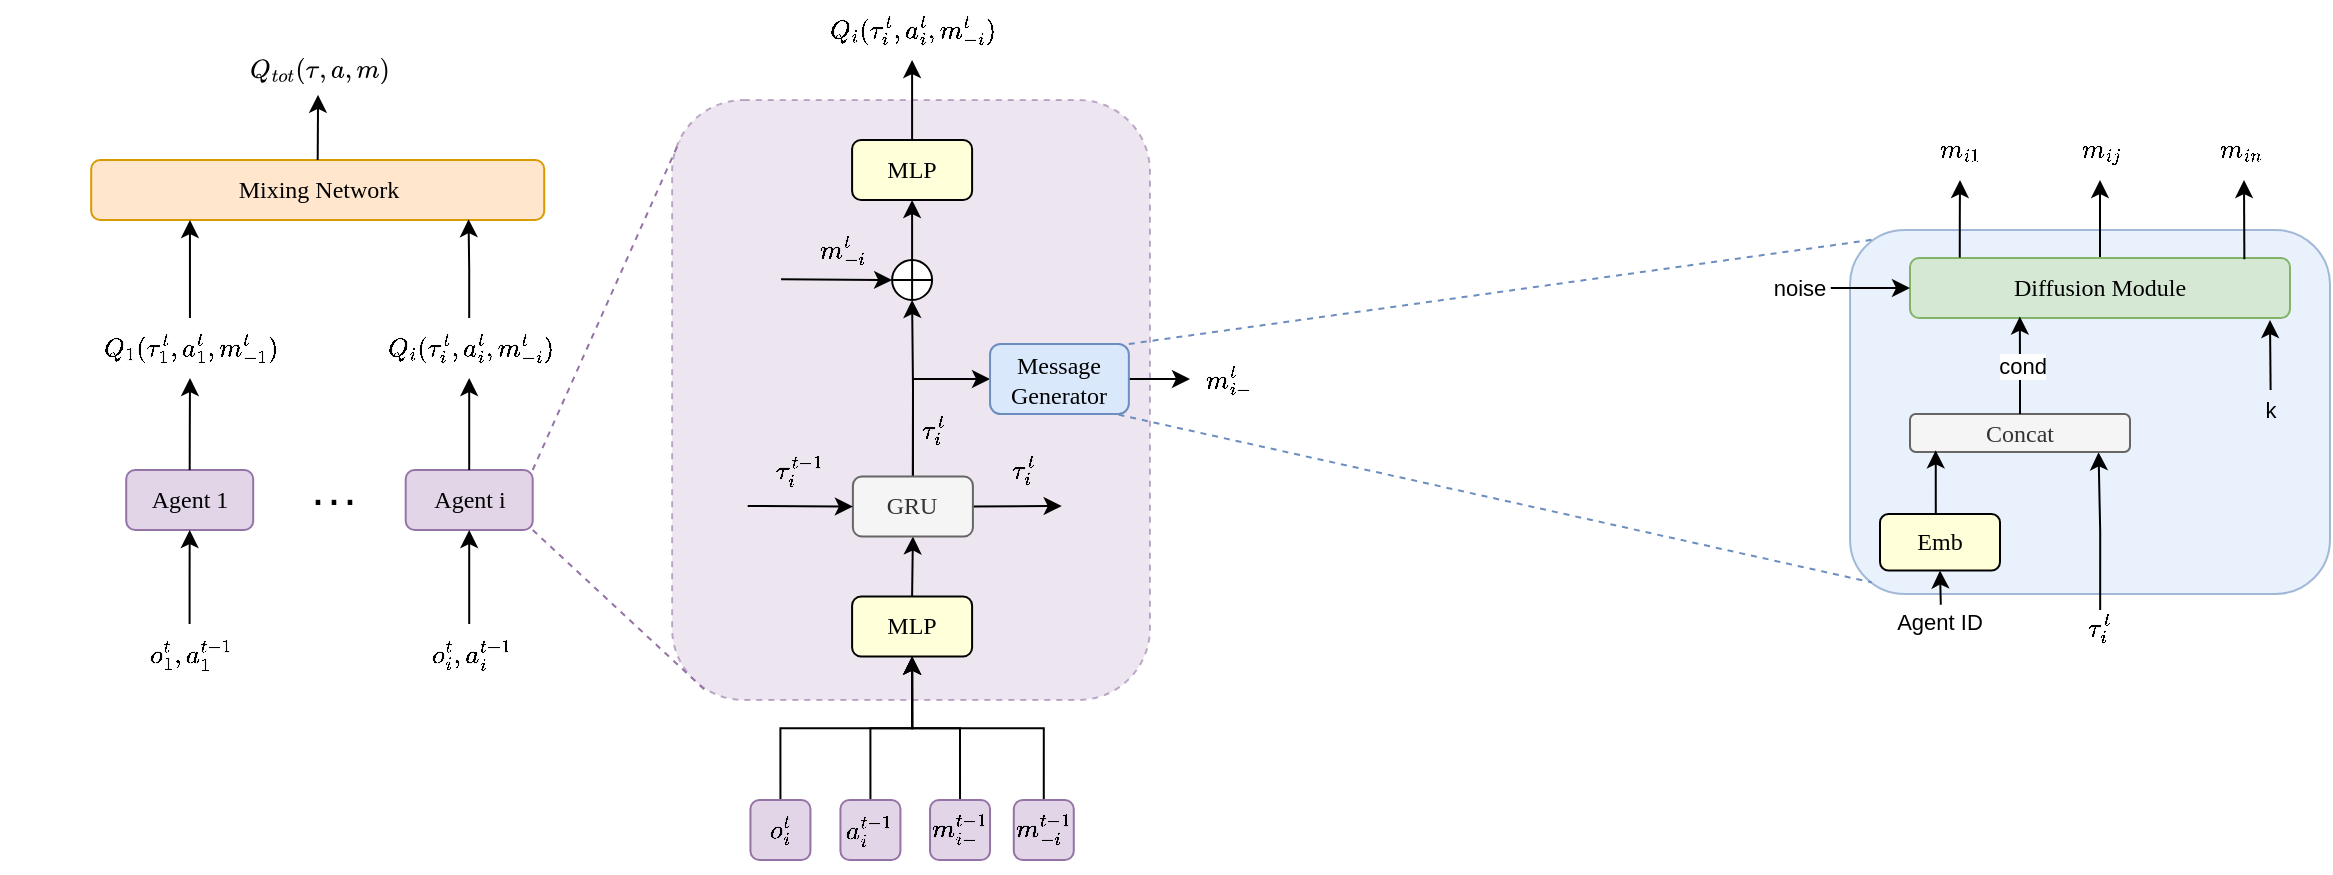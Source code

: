<mxfile version="28.2.3">
  <diagram name="第 1 页" id="j_kEB10xvvqMMHWBlaHw">
    <mxGraphModel dx="978" dy="550" grid="1" gridSize="10" guides="1" tooltips="1" connect="1" arrows="1" fold="1" page="1" pageScale="1" pageWidth="827" pageHeight="1169" math="1" shadow="0">
      <root>
        <mxCell id="0" />
        <mxCell id="1" parent="0" />
        <mxCell id="j8fgbLzyiCRr671T6UBr-1" value="" style="rounded=1;whiteSpace=wrap;html=1;fillColor=#dae8fc;strokeColor=#6c8ebf;fontFamily=Garamond;opacity=60;" vertex="1" parent="1">
          <mxGeometry x="960.0" y="155" width="240" height="182" as="geometry" />
        </mxCell>
        <mxCell id="j8fgbLzyiCRr671T6UBr-2" value="" style="text;html=1;align=center;verticalAlign=middle;whiteSpace=wrap;rounded=1;fillColor=#e1d5e7;strokeColor=#9673a6;fontFamily=Garamond;opacity=60;dashed=1;" vertex="1" parent="1">
          <mxGeometry x="371.05" y="90" width="238.95" height="300" as="geometry" />
        </mxCell>
        <mxCell id="j8fgbLzyiCRr671T6UBr-3" value="Agent 1" style="text;html=1;align=center;verticalAlign=middle;whiteSpace=wrap;rounded=1;fillColor=#e1d5e7;strokeColor=#9673a6;fontFamily=Garamond;" vertex="1" parent="1">
          <mxGeometry x="98.1" y="275" width="63.5" height="30" as="geometry" />
        </mxCell>
        <mxCell id="j8fgbLzyiCRr671T6UBr-4" value="Agent i" style="text;html=1;align=center;verticalAlign=middle;whiteSpace=wrap;rounded=1;fillColor=#e1d5e7;strokeColor=#9673a6;fontFamily=Garamond;" vertex="1" parent="1">
          <mxGeometry x="237.85" y="275" width="63.5" height="30" as="geometry" />
        </mxCell>
        <mxCell id="j8fgbLzyiCRr671T6UBr-5" style="edgeStyle=orthogonalEdgeStyle;rounded=0;orthogonalLoop=1;jettySize=auto;html=1;entryX=0.5;entryY=1;entryDx=0;entryDy=0;" edge="1" parent="1" source="j8fgbLzyiCRr671T6UBr-6" target="j8fgbLzyiCRr671T6UBr-3">
          <mxGeometry relative="1" as="geometry" />
        </mxCell>
        <mxCell id="j8fgbLzyiCRr671T6UBr-6" value="&lt;span style=&quot;text-align: start; white-space: pre-wrap;&quot;&gt;$$o_1^t,a_1^{t-1}$$&lt;/span&gt;" style="text;html=1;align=center;verticalAlign=middle;resizable=0;points=[];autosize=1;strokeColor=none;fillColor=none;fontSize=11;" vertex="1" parent="1">
          <mxGeometry x="69.85" y="352" width="120" height="30" as="geometry" />
        </mxCell>
        <mxCell id="j8fgbLzyiCRr671T6UBr-7" style="edgeStyle=orthogonalEdgeStyle;rounded=0;orthogonalLoop=1;jettySize=auto;html=1;entryX=0.5;entryY=1;entryDx=0;entryDy=0;" edge="1" parent="1" source="j8fgbLzyiCRr671T6UBr-8" target="j8fgbLzyiCRr671T6UBr-4">
          <mxGeometry relative="1" as="geometry" />
        </mxCell>
        <mxCell id="j8fgbLzyiCRr671T6UBr-8" value="&lt;span style=&quot;text-align: start; white-space: pre-wrap;&quot;&gt;$$o_i^t,a_i^{t-1}$$&lt;/span&gt;" style="text;html=1;align=center;verticalAlign=middle;resizable=0;points=[];autosize=1;strokeColor=none;fillColor=none;fontSize=11;" vertex="1" parent="1">
          <mxGeometry x="214.6" y="352" width="110" height="30" as="geometry" />
        </mxCell>
        <mxCell id="j8fgbLzyiCRr671T6UBr-9" value="&lt;font style=&quot;font-size: 24px;&quot;&gt;···&lt;/font&gt;" style="text;html=1;align=center;verticalAlign=middle;whiteSpace=wrap;rounded=0;" vertex="1" parent="1">
          <mxGeometry x="181" y="275" width="42" height="30" as="geometry" />
        </mxCell>
        <mxCell id="j8fgbLzyiCRr671T6UBr-10" value="&lt;span style=&quot;text-align: start; white-space: pre-wrap;&quot;&gt;$$Q_1(\tau_1^t,a_1^t,m_{-1}^t)$$&lt;/span&gt;" style="text;html=1;align=center;verticalAlign=middle;resizable=0;points=[];autosize=1;strokeColor=none;fillColor=none;fontSize=11;" vertex="1" parent="1">
          <mxGeometry x="35" y="199" width="190" height="30" as="geometry" />
        </mxCell>
        <mxCell id="j8fgbLzyiCRr671T6UBr-11" value="&lt;span style=&quot;text-align: start; white-space: pre-wrap;&quot;&gt;$$Q_i(\tau_i^t,a_i^t,m_{-i}^t)$$&lt;/span&gt;" style="text;html=1;align=center;verticalAlign=middle;resizable=0;points=[];autosize=1;strokeColor=none;fillColor=none;fontSize=11;" vertex="1" parent="1">
          <mxGeometry x="184.6" y="199" width="170" height="30" as="geometry" />
        </mxCell>
        <mxCell id="j8fgbLzyiCRr671T6UBr-12" style="edgeStyle=orthogonalEdgeStyle;rounded=0;orthogonalLoop=1;jettySize=auto;html=1;exitX=0.5;exitY=0;exitDx=0;exitDy=0;" edge="1" parent="1" source="j8fgbLzyiCRr671T6UBr-3" target="j8fgbLzyiCRr671T6UBr-10">
          <mxGeometry relative="1" as="geometry" />
        </mxCell>
        <mxCell id="j8fgbLzyiCRr671T6UBr-13" style="edgeStyle=orthogonalEdgeStyle;rounded=0;orthogonalLoop=1;jettySize=auto;html=1;exitX=0.5;exitY=0;exitDx=0;exitDy=0;" edge="1" parent="1" source="j8fgbLzyiCRr671T6UBr-4" target="j8fgbLzyiCRr671T6UBr-11">
          <mxGeometry relative="1" as="geometry" />
        </mxCell>
        <mxCell id="j8fgbLzyiCRr671T6UBr-14" value="Mixing Network" style="text;html=1;align=center;verticalAlign=middle;whiteSpace=wrap;rounded=1;fillColor=#ffe6cc;strokeColor=#d79b00;fontFamily=Garamond;" vertex="1" parent="1">
          <mxGeometry x="80.6" y="120" width="226.5" height="30" as="geometry" />
        </mxCell>
        <mxCell id="j8fgbLzyiCRr671T6UBr-15" style="edgeStyle=orthogonalEdgeStyle;rounded=0;orthogonalLoop=1;jettySize=auto;html=1;entryX=0.218;entryY=1;entryDx=0;entryDy=0;entryPerimeter=0;" edge="1" parent="1" source="j8fgbLzyiCRr671T6UBr-10" target="j8fgbLzyiCRr671T6UBr-14">
          <mxGeometry relative="1" as="geometry" />
        </mxCell>
        <mxCell id="j8fgbLzyiCRr671T6UBr-16" style="edgeStyle=orthogonalEdgeStyle;rounded=0;orthogonalLoop=1;jettySize=auto;html=1;entryX=0.833;entryY=0.986;entryDx=0;entryDy=0;entryPerimeter=0;" edge="1" parent="1" source="j8fgbLzyiCRr671T6UBr-11" target="j8fgbLzyiCRr671T6UBr-14">
          <mxGeometry relative="1" as="geometry" />
        </mxCell>
        <mxCell id="j8fgbLzyiCRr671T6UBr-17" value="&lt;span style=&quot;text-align: start; white-space: pre-wrap;&quot;&gt;&lt;svg style=&quot;vertical-align: -0.566ex;&quot; xmlns:xlink=&quot;http://www.w3.org/1999/xlink&quot; viewBox=&quot;0 -750 5318.8 1000&quot; role=&quot;img&quot; height=&quot;2.262ex&quot; width=&quot;12.034ex&quot; xmlns=&quot;http://www.w3.org/2000/svg&quot;&gt;&lt;defs&gt;&lt;path d=&quot;M399 -80Q399 -47 400 -30T402 -11V-7L387 -11Q341 -22 303 -22Q208 -22 138 35T51 201Q50 209 50 244Q50 346 98 438T227 601Q351 704 476 704Q514 704 524 703Q621 689 680 617T740 435Q740 255 592 107Q529 47 461 16L444 8V3Q444 2 449 -24T470 -66T516 -82Q551 -82 583 -60T625 -3Q631 11 638 11Q647 11 649 2Q649 -6 639 -34T611 -100T557 -165T481 -194Q399 -194 399 -87V-80ZM636 468Q636 523 621 564T580 625T530 655T477 665Q429 665 379 640Q277 591 215 464T153 216Q153 110 207 59Q231 38 236 38V46Q236 86 269 120T347 155Q372 155 390 144T417 114T429 82T435 55L448 64Q512 108 557 185T619 334T636 468ZM314 18Q362 18 404 39L403 49Q399 104 366 115Q354 117 347 117Q344 117 341 117T337 118Q317 118 296 98T274 52Q274 18 314 18Z&quot; id=&quot;MJX-17-TEX-I-1D444&quot;&gt;&lt;/path&gt;&lt;path d=&quot;M26 385Q19 392 19 395Q19 399 22 411T27 425Q29 430 36 430T87 431H140L159 511Q162 522 166 540T173 566T179 586T187 603T197 615T211 624T229 626Q247 625 254 615T261 596Q261 589 252 549T232 470L222 433Q222 431 272 431H323Q330 424 330 420Q330 398 317 385H210L174 240Q135 80 135 68Q135 26 162 26Q197 26 230 60T283 144Q285 150 288 151T303 153H307Q322 153 322 145Q322 142 319 133Q314 117 301 95T267 48T216 6T155 -11Q125 -11 98 4T59 56Q57 64 57 83V101L92 241Q127 382 128 383Q128 385 77 385H26Z&quot; id=&quot;MJX-17-TEX-I-1D461&quot;&gt;&lt;/path&gt;&lt;path d=&quot;M201 -11Q126 -11 80 38T34 156Q34 221 64 279T146 380Q222 441 301 441Q333 441 341 440Q354 437 367 433T402 417T438 387T464 338T476 268Q476 161 390 75T201 -11ZM121 120Q121 70 147 48T206 26Q250 26 289 58T351 142Q360 163 374 216T388 308Q388 352 370 375Q346 405 306 405Q243 405 195 347Q158 303 140 230T121 120Z&quot; id=&quot;MJX-17-TEX-I-1D45C&quot;&gt;&lt;/path&gt;&lt;path d=&quot;M94 250Q94 319 104 381T127 488T164 576T202 643T244 695T277 729T302 750H315H319Q333 750 333 741Q333 738 316 720T275 667T226 581T184 443T167 250T184 58T225 -81T274 -167T316 -220T333 -241Q333 -250 318 -250H315H302L274 -226Q180 -141 137 -14T94 250Z&quot; id=&quot;MJX-17-TEX-N-28&quot;&gt;&lt;/path&gt;&lt;path d=&quot;M39 284Q18 284 18 294Q18 301 45 338T99 398Q134 425 164 429Q170 431 332 431Q492 431 497 429Q517 424 517 402Q517 388 508 376T485 360Q479 358 389 358T299 356Q298 355 283 274T251 109T233 20Q228 5 215 -4T186 -13Q153 -13 153 20V30L203 192Q214 228 227 272T248 336L254 357Q254 358 208 358Q206 358 197 358T183 359Q105 359 61 295Q56 287 53 286T39 284Z&quot; id=&quot;MJX-17-TEX-I-1D70F&quot;&gt;&lt;/path&gt;&lt;path d=&quot;M78 35T78 60T94 103T137 121Q165 121 187 96T210 8Q210 -27 201 -60T180 -117T154 -158T130 -185T117 -194Q113 -194 104 -185T95 -172Q95 -168 106 -156T131 -126T157 -76T173 -3V9L172 8Q170 7 167 6T161 3T152 1T140 0Q113 0 96 17Z&quot; id=&quot;MJX-17-TEX-N-2C&quot;&gt;&lt;/path&gt;&lt;path d=&quot;M33 157Q33 258 109 349T280 441Q331 441 370 392Q386 422 416 422Q429 422 439 414T449 394Q449 381 412 234T374 68Q374 43 381 35T402 26Q411 27 422 35Q443 55 463 131Q469 151 473 152Q475 153 483 153H487Q506 153 506 144Q506 138 501 117T481 63T449 13Q436 0 417 -8Q409 -10 393 -10Q359 -10 336 5T306 36L300 51Q299 52 296 50Q294 48 292 46Q233 -10 172 -10Q117 -10 75 30T33 157ZM351 328Q351 334 346 350T323 385T277 405Q242 405 210 374T160 293Q131 214 119 129Q119 126 119 118T118 106Q118 61 136 44T179 26Q217 26 254 59T298 110Q300 114 325 217T351 328Z&quot; id=&quot;MJX-17-TEX-I-1D44E&quot;&gt;&lt;/path&gt;&lt;path d=&quot;M21 287Q22 293 24 303T36 341T56 388T88 425T132 442T175 435T205 417T221 395T229 376L231 369Q231 367 232 367L243 378Q303 442 384 442Q401 442 415 440T441 433T460 423T475 411T485 398T493 385T497 373T500 364T502 357L510 367Q573 442 659 442Q713 442 746 415T780 336Q780 285 742 178T704 50Q705 36 709 31T724 26Q752 26 776 56T815 138Q818 149 821 151T837 153Q857 153 857 145Q857 144 853 130Q845 101 831 73T785 17T716 -10Q669 -10 648 17T627 73Q627 92 663 193T700 345Q700 404 656 404H651Q565 404 506 303L499 291L466 157Q433 26 428 16Q415 -11 385 -11Q372 -11 364 -4T353 8T350 18Q350 29 384 161L420 307Q423 322 423 345Q423 404 379 404H374Q288 404 229 303L222 291L189 157Q156 26 151 16Q138 -11 108 -11Q95 -11 87 -5T76 7T74 17Q74 30 112 181Q151 335 151 342Q154 357 154 369Q154 405 129 405Q107 405 92 377T69 316T57 280Q55 278 41 278H27Q21 284 21 287Z&quot; id=&quot;MJX-17-TEX-I-1D45A&quot;&gt;&lt;/path&gt;&lt;path d=&quot;M60 749L64 750Q69 750 74 750H86L114 726Q208 641 251 514T294 250Q294 182 284 119T261 12T224 -76T186 -143T145 -194T113 -227T90 -246Q87 -249 86 -250H74Q66 -250 63 -250T58 -247T55 -238Q56 -237 66 -225Q221 -64 221 250T66 725Q56 737 55 738Q55 746 60 749Z&quot; id=&quot;MJX-17-TEX-N-29&quot;&gt;&lt;/path&gt;&lt;/defs&gt;&lt;g transform=&quot;scale(1,-1)&quot; stroke-width=&quot;0&quot; fill=&quot;currentColor&quot; stroke=&quot;currentColor&quot;&gt;&lt;g data-mml-node=&quot;math&quot;&gt;&lt;g data-mml-node=&quot;msub&quot;&gt;&lt;g data-mml-node=&quot;mi&quot;&gt;&lt;use xlink:href=&quot;#MJX-17-TEX-I-1D444&quot; data-c=&quot;1D444&quot;&gt;&lt;/use&gt;&lt;/g&gt;&lt;g data-mjx-texclass=&quot;ORD&quot; transform=&quot;translate(824,-150) scale(0.707)&quot; data-mml-node=&quot;TeXAtom&quot;&gt;&lt;g data-mml-node=&quot;mi&quot;&gt;&lt;use xlink:href=&quot;#MJX-17-TEX-I-1D461&quot; data-c=&quot;1D461&quot;&gt;&lt;/use&gt;&lt;/g&gt;&lt;g transform=&quot;translate(361,0)&quot; data-mml-node=&quot;mi&quot;&gt;&lt;use xlink:href=&quot;#MJX-17-TEX-I-1D45C&quot; data-c=&quot;1D45C&quot;&gt;&lt;/use&gt;&lt;/g&gt;&lt;g transform=&quot;translate(846,0)&quot; data-mml-node=&quot;mi&quot;&gt;&lt;use xlink:href=&quot;#MJX-17-TEX-I-1D461&quot; data-c=&quot;1D461&quot;&gt;&lt;/use&gt;&lt;/g&gt;&lt;/g&gt;&lt;/g&gt;&lt;g transform=&quot;translate(1727.5,0)&quot; data-mml-node=&quot;mo&quot;&gt;&lt;use xlink:href=&quot;#MJX-17-TEX-N-28&quot; data-c=&quot;28&quot;&gt;&lt;/use&gt;&lt;/g&gt;&lt;g transform=&quot;translate(2116.5,0)&quot; data-mml-node=&quot;mi&quot;&gt;&lt;use xlink:href=&quot;#MJX-17-TEX-I-1D70F&quot; data-c=&quot;1D70F&quot;&gt;&lt;/use&gt;&lt;/g&gt;&lt;g transform=&quot;translate(2633.5,0)&quot; data-mml-node=&quot;mo&quot;&gt;&lt;use xlink:href=&quot;#MJX-17-TEX-N-2C&quot; data-c=&quot;2C&quot;&gt;&lt;/use&gt;&lt;/g&gt;&lt;g transform=&quot;translate(3078.1,0)&quot; data-mml-node=&quot;mi&quot;&gt;&lt;use xlink:href=&quot;#MJX-17-TEX-I-1D44E&quot; data-c=&quot;1D44E&quot;&gt;&lt;/use&gt;&lt;/g&gt;&lt;g transform=&quot;translate(3607.1,0)&quot; data-mml-node=&quot;mo&quot;&gt;&lt;use xlink:href=&quot;#MJX-17-TEX-N-2C&quot; data-c=&quot;2C&quot;&gt;&lt;/use&gt;&lt;/g&gt;&lt;g transform=&quot;translate(4051.8,0)&quot; data-mml-node=&quot;mi&quot;&gt;&lt;use xlink:href=&quot;#MJX-17-TEX-I-1D45A&quot; data-c=&quot;1D45A&quot;&gt;&lt;/use&gt;&lt;/g&gt;&lt;g transform=&quot;translate(4929.8,0)&quot; data-mml-node=&quot;mo&quot;&gt;&lt;use xlink:href=&quot;#MJX-17-TEX-N-29&quot; data-c=&quot;29&quot;&gt;&lt;/use&gt;&lt;/g&gt;&lt;/g&gt;&lt;/g&gt;&lt;/svg&gt;&lt;/span&gt;" style="text;html=1;align=center;verticalAlign=middle;resizable=0;points=[];autosize=1;strokeColor=none;fillColor=none;fontSize=11;" vertex="1" parent="1">
          <mxGeometry x="148.85" y="60" width="90" height="30" as="geometry" />
        </mxCell>
        <mxCell id="j8fgbLzyiCRr671T6UBr-18" style="edgeStyle=orthogonalEdgeStyle;rounded=0;orthogonalLoop=1;jettySize=auto;html=1;exitX=0.5;exitY=0;exitDx=0;exitDy=0;entryX=0.502;entryY=0.914;entryDx=0;entryDy=0;entryPerimeter=0;" edge="1" parent="1" source="j8fgbLzyiCRr671T6UBr-14" target="j8fgbLzyiCRr671T6UBr-17">
          <mxGeometry relative="1" as="geometry" />
        </mxCell>
        <mxCell id="j8fgbLzyiCRr671T6UBr-19" style="edgeStyle=orthogonalEdgeStyle;rounded=0;orthogonalLoop=1;jettySize=auto;html=1;entryX=0.5;entryY=1;entryDx=0;entryDy=0;exitX=0.5;exitY=0;exitDx=0;exitDy=0;" edge="1" parent="1" source="j8fgbLzyiCRr671T6UBr-67" target="j8fgbLzyiCRr671T6UBr-22">
          <mxGeometry relative="1" as="geometry">
            <mxPoint x="491.517" y="402.0" as="sourcePoint" />
          </mxGeometry>
        </mxCell>
        <mxCell id="j8fgbLzyiCRr671T6UBr-21" style="edgeStyle=orthogonalEdgeStyle;rounded=0;orthogonalLoop=1;jettySize=auto;html=1;exitX=0.5;exitY=0;exitDx=0;exitDy=0;entryX=0.5;entryY=1;entryDx=0;entryDy=0;" edge="1" parent="1" source="j8fgbLzyiCRr671T6UBr-22" target="j8fgbLzyiCRr671T6UBr-26">
          <mxGeometry relative="1" as="geometry" />
        </mxCell>
        <mxCell id="j8fgbLzyiCRr671T6UBr-22" value="MLP" style="rounded=1;whiteSpace=wrap;html=1;fillColor=#ffffd9;fontFamily=Garamond;" vertex="1" parent="1">
          <mxGeometry x="461.05" y="338.25" width="60" height="30" as="geometry" />
        </mxCell>
        <mxCell id="j8fgbLzyiCRr671T6UBr-23" style="rounded=0;orthogonalLoop=1;jettySize=auto;html=1;exitX=1;exitY=0.5;exitDx=0;exitDy=0;" edge="1" parent="1" source="j8fgbLzyiCRr671T6UBr-26">
          <mxGeometry relative="1" as="geometry">
            <mxPoint x="565.85" y="293" as="targetPoint" />
          </mxGeometry>
        </mxCell>
        <mxCell id="j8fgbLzyiCRr671T6UBr-24" style="edgeStyle=orthogonalEdgeStyle;rounded=0;orthogonalLoop=1;jettySize=auto;html=1;exitX=0.5;exitY=0;exitDx=0;exitDy=0;entryX=0.5;entryY=1;entryDx=0;entryDy=0;" edge="1" parent="1" source="j8fgbLzyiCRr671T6UBr-26" target="j8fgbLzyiCRr671T6UBr-31">
          <mxGeometry relative="1" as="geometry" />
        </mxCell>
        <mxCell id="j8fgbLzyiCRr671T6UBr-25" style="edgeStyle=orthogonalEdgeStyle;rounded=0;orthogonalLoop=1;jettySize=auto;html=1;exitX=0.5;exitY=0;exitDx=0;exitDy=0;entryX=0;entryY=0.5;entryDx=0;entryDy=0;" edge="1" parent="1" source="j8fgbLzyiCRr671T6UBr-26" target="j8fgbLzyiCRr671T6UBr-33">
          <mxGeometry relative="1" as="geometry" />
        </mxCell>
        <mxCell id="j8fgbLzyiCRr671T6UBr-26" value="GRU" style="rounded=1;whiteSpace=wrap;html=1;fillColor=#f5f5f5;strokeColor=#666666;fontFamily=Garamond;fontColor=#333333;" vertex="1" parent="1">
          <mxGeometry x="461.45" y="278.25" width="60" height="30" as="geometry" />
        </mxCell>
        <mxCell id="j8fgbLzyiCRr671T6UBr-27" value="&lt;span style=&quot;text-align: start; white-space: pre-wrap;&quot;&gt;$$\tau_i^t$$&lt;/span&gt;" style="text;html=1;align=center;verticalAlign=middle;resizable=0;points=[];autosize=1;strokeColor=none;fillColor=none;fontSize=11;" vertex="1" parent="1">
          <mxGeometry x="505.85" y="260" width="80" height="30" as="geometry" />
        </mxCell>
        <mxCell id="j8fgbLzyiCRr671T6UBr-28" style="rounded=0;orthogonalLoop=1;jettySize=auto;html=1;entryX=0;entryY=0.5;entryDx=0;entryDy=0;" edge="1" parent="1" target="j8fgbLzyiCRr671T6UBr-26">
          <mxGeometry relative="1" as="geometry">
            <mxPoint x="599.85" y="290.143" as="targetPoint" />
            <mxPoint x="408.85" y="293" as="sourcePoint" />
          </mxGeometry>
        </mxCell>
        <mxCell id="j8fgbLzyiCRr671T6UBr-29" value="&lt;span style=&quot;text-align: start; white-space: pre-wrap;&quot;&gt;$$\tau_i^{t-1}$$&lt;/span&gt;" style="text;html=1;align=center;verticalAlign=middle;resizable=0;points=[];autosize=1;strokeColor=none;fillColor=none;fontSize=11;" vertex="1" parent="1">
          <mxGeometry x="383.6" y="260" width="100" height="30" as="geometry" />
        </mxCell>
        <mxCell id="j8fgbLzyiCRr671T6UBr-30" style="edgeStyle=orthogonalEdgeStyle;rounded=0;orthogonalLoop=1;jettySize=auto;html=1;exitX=0.5;exitY=0;exitDx=0;exitDy=0;entryX=0.5;entryY=1;entryDx=0;entryDy=0;" edge="1" parent="1" source="j8fgbLzyiCRr671T6UBr-31" target="j8fgbLzyiCRr671T6UBr-39">
          <mxGeometry relative="1" as="geometry" />
        </mxCell>
        <mxCell id="j8fgbLzyiCRr671T6UBr-31" value="" style="shape=orEllipse;perimeter=ellipsePerimeter;whiteSpace=wrap;html=1;backgroundOutline=1;fontStyle=1;" vertex="1" parent="1">
          <mxGeometry x="481.05" y="170" width="20" height="20" as="geometry" />
        </mxCell>
        <mxCell id="j8fgbLzyiCRr671T6UBr-32" style="edgeStyle=orthogonalEdgeStyle;rounded=0;orthogonalLoop=1;jettySize=auto;html=1;exitX=1;exitY=0.5;exitDx=0;exitDy=0;" edge="1" parent="1" source="j8fgbLzyiCRr671T6UBr-33" target="j8fgbLzyiCRr671T6UBr-78">
          <mxGeometry relative="1" as="geometry">
            <mxPoint x="670" y="229.5" as="targetPoint" />
          </mxGeometry>
        </mxCell>
        <mxCell id="j8fgbLzyiCRr671T6UBr-33" value="&lt;font&gt;Message&lt;br&gt;Generator&lt;/font&gt;" style="rounded=1;whiteSpace=wrap;html=1;fillColor=#dae8fc;strokeColor=#6c8ebf;fontFamily=Garamond;" vertex="1" parent="1">
          <mxGeometry x="530.02" y="212" width="69.4" height="35" as="geometry" />
        </mxCell>
        <mxCell id="j8fgbLzyiCRr671T6UBr-35" value="&lt;span style=&quot;text-align: start; white-space: pre-wrap;&quot;&gt;$$m_{-i}^t$$&lt;/span&gt;" style="text;html=1;align=center;verticalAlign=middle;resizable=0;points=[];autosize=1;strokeColor=none;fillColor=none;fontSize=11;" vertex="1" parent="1">
          <mxGeometry x="415.85" y="150" width="80" height="30" as="geometry" />
        </mxCell>
        <mxCell id="j8fgbLzyiCRr671T6UBr-36" style="rounded=0;orthogonalLoop=1;jettySize=auto;html=1;entryX=0;entryY=0.5;entryDx=0;entryDy=0;exitX=0.121;exitY=0.986;exitDx=0;exitDy=0;exitPerimeter=0;" edge="1" parent="1" source="j8fgbLzyiCRr671T6UBr-35" target="j8fgbLzyiCRr671T6UBr-31">
          <mxGeometry relative="1" as="geometry">
            <mxPoint x="468.85" y="290" as="targetPoint" />
            <mxPoint x="415.85" y="290" as="sourcePoint" />
          </mxGeometry>
        </mxCell>
        <mxCell id="j8fgbLzyiCRr671T6UBr-37" value="&lt;span style=&quot;text-align: start; white-space: pre-wrap;&quot;&gt;$$\tau_i^t$$&lt;/span&gt;" style="text;html=1;align=center;verticalAlign=middle;resizable=0;points=[];autosize=1;strokeColor=none;fillColor=none;fontSize=11;" vertex="1" parent="1">
          <mxGeometry x="461.05" y="240" width="80" height="30" as="geometry" />
        </mxCell>
        <mxCell id="j8fgbLzyiCRr671T6UBr-38" style="edgeStyle=orthogonalEdgeStyle;rounded=0;orthogonalLoop=1;jettySize=auto;html=1;exitX=0.5;exitY=0;exitDx=0;exitDy=0;" edge="1" parent="1" source="j8fgbLzyiCRr671T6UBr-39" target="j8fgbLzyiCRr671T6UBr-40">
          <mxGeometry relative="1" as="geometry" />
        </mxCell>
        <mxCell id="j8fgbLzyiCRr671T6UBr-39" value="MLP" style="rounded=1;whiteSpace=wrap;html=1;fillColor=#ffffd9;fontFamily=Garamond;" vertex="1" parent="1">
          <mxGeometry x="461.05" y="110" width="60" height="30" as="geometry" />
        </mxCell>
        <mxCell id="j8fgbLzyiCRr671T6UBr-40" value="&lt;span style=&quot;text-align: start; white-space: pre-wrap;&quot;&gt;$$Q_i(\tau_i^t,a_i^t,m_{-i}^t)$$&lt;/span&gt;" style="text;html=1;align=center;verticalAlign=middle;resizable=0;points=[];autosize=1;strokeColor=none;fillColor=none;fontSize=11;" vertex="1" parent="1">
          <mxGeometry x="406.05" y="40" width="170" height="30" as="geometry" />
        </mxCell>
        <mxCell id="j8fgbLzyiCRr671T6UBr-41" style="rounded=0;orthogonalLoop=1;jettySize=auto;html=1;entryX=0.016;entryY=0.068;entryDx=0;entryDy=0;entryPerimeter=0;endArrow=none;endFill=0;exitX=1;exitY=0;exitDx=0;exitDy=0;dashed=1;fillColor=#e1d5e7;strokeColor=#9673a6;" edge="1" parent="1" source="j8fgbLzyiCRr671T6UBr-4" target="j8fgbLzyiCRr671T6UBr-2">
          <mxGeometry relative="1" as="geometry">
            <mxPoint x="303.6" y="276" as="sourcePoint" />
          </mxGeometry>
        </mxCell>
        <mxCell id="j8fgbLzyiCRr671T6UBr-42" style="rounded=0;orthogonalLoop=1;jettySize=auto;html=1;entryX=0.067;entryY=0.982;entryDx=0;entryDy=0;entryPerimeter=0;endArrow=none;endFill=0;exitX=1;exitY=1;exitDx=0;exitDy=0;dashed=1;fillColor=#e1d5e7;strokeColor=#9673a6;" edge="1" parent="1" source="j8fgbLzyiCRr671T6UBr-4" target="j8fgbLzyiCRr671T6UBr-2">
          <mxGeometry relative="1" as="geometry">
            <mxPoint x="323.6" y="365" as="sourcePoint" />
            <mxPoint x="396.6" y="200" as="targetPoint" />
          </mxGeometry>
        </mxCell>
        <mxCell id="j8fgbLzyiCRr671T6UBr-43" style="edgeStyle=orthogonalEdgeStyle;rounded=0;orthogonalLoop=1;jettySize=auto;html=1;" edge="1" parent="1" source="j8fgbLzyiCRr671T6UBr-44" target="j8fgbLzyiCRr671T6UBr-55">
          <mxGeometry relative="1" as="geometry" />
        </mxCell>
        <mxCell id="j8fgbLzyiCRr671T6UBr-44" value="Diffusion Module" style="rounded=1;whiteSpace=wrap;html=1;fillColor=#d5e8d4;fontFamily=Garamond;strokeColor=#82b366;" vertex="1" parent="1">
          <mxGeometry x="990.0" y="169" width="190" height="30" as="geometry" />
        </mxCell>
        <mxCell id="j8fgbLzyiCRr671T6UBr-45" style="edgeStyle=orthogonalEdgeStyle;rounded=0;orthogonalLoop=1;jettySize=auto;html=1;exitX=0.5;exitY=0;exitDx=0;exitDy=0;entryX=0.857;entryY=1.008;entryDx=0;entryDy=0;entryPerimeter=0;" edge="1" parent="1" source="j8fgbLzyiCRr671T6UBr-46" target="j8fgbLzyiCRr671T6UBr-61">
          <mxGeometry relative="1" as="geometry">
            <mxPoint x="1084.971" y="325" as="targetPoint" />
          </mxGeometry>
        </mxCell>
        <mxCell id="j8fgbLzyiCRr671T6UBr-46" value="&lt;span style=&quot;font-size: 11px; text-align: start; white-space-collapse: preserve;&quot;&gt;$$\tau_i^t$$&lt;/span&gt;" style="text;html=1;align=center;verticalAlign=middle;whiteSpace=wrap;rounded=0;" vertex="1" parent="1">
          <mxGeometry x="1077.4" y="345" width="15.38" height="18" as="geometry" />
        </mxCell>
        <mxCell id="j8fgbLzyiCRr671T6UBr-47" style="edgeStyle=orthogonalEdgeStyle;rounded=0;orthogonalLoop=1;jettySize=auto;html=1;entryX=0;entryY=0.5;entryDx=0;entryDy=0;exitX=1;exitY=0.5;exitDx=0;exitDy=0;" edge="1" parent="1" source="j8fgbLzyiCRr671T6UBr-48" target="j8fgbLzyiCRr671T6UBr-44">
          <mxGeometry relative="1" as="geometry">
            <mxPoint x="1023.0" y="230" as="sourcePoint" />
            <mxPoint x="1080" y="210" as="targetPoint" />
          </mxGeometry>
        </mxCell>
        <mxCell id="j8fgbLzyiCRr671T6UBr-48" value="&lt;span style=&quot;font-size: 11px; text-align: start; white-space-collapse: preserve;&quot;&gt;noise&lt;/span&gt;" style="text;html=1;align=center;verticalAlign=middle;whiteSpace=wrap;rounded=0;" vertex="1" parent="1">
          <mxGeometry x="920.0" y="174.87" width="30.38" height="18.25" as="geometry" />
        </mxCell>
        <mxCell id="j8fgbLzyiCRr671T6UBr-49" style="edgeStyle=orthogonalEdgeStyle;rounded=0;orthogonalLoop=1;jettySize=auto;html=1;exitX=0.5;exitY=0;exitDx=0;exitDy=0;entryX=0.5;entryY=1;entryDx=0;entryDy=0;" edge="1" parent="1" source="j8fgbLzyiCRr671T6UBr-50" target="j8fgbLzyiCRr671T6UBr-51">
          <mxGeometry relative="1" as="geometry" />
        </mxCell>
        <mxCell id="j8fgbLzyiCRr671T6UBr-50" value="&lt;div style=&quot;text-align: start;&quot;&gt;&lt;span style=&quot;background-color: transparent; color: light-dark(rgb(0, 0, 0), rgb(255, 255, 255)); font-size: 11px; white-space-collapse: preserve;&quot;&gt;Agent ID&lt;/span&gt;&lt;/div&gt;" style="text;html=1;align=center;verticalAlign=middle;whiteSpace=wrap;rounded=0;" vertex="1" parent="1">
          <mxGeometry x="980.4" y="342.37" width="50" height="18.25" as="geometry" />
        </mxCell>
        <mxCell id="j8fgbLzyiCRr671T6UBr-51" value="Emb" style="rounded=1;whiteSpace=wrap;html=1;fillColor=#ffffd9;fontFamily=Garamond;" vertex="1" parent="1">
          <mxGeometry x="975.0" y="297" width="60" height="28.25" as="geometry" />
        </mxCell>
        <mxCell id="j8fgbLzyiCRr671T6UBr-52" style="edgeStyle=orthogonalEdgeStyle;rounded=0;orthogonalLoop=1;jettySize=auto;html=1;exitX=0.5;exitY=0;exitDx=0;exitDy=0;" edge="1" parent="1" source="j8fgbLzyiCRr671T6UBr-53">
          <mxGeometry relative="1" as="geometry">
            <mxPoint x="1170" y="230" as="sourcePoint" />
            <mxPoint x="1170" y="200" as="targetPoint" />
          </mxGeometry>
        </mxCell>
        <mxCell id="j8fgbLzyiCRr671T6UBr-53" value="&lt;span style=&quot;font-size: 11px; text-align: start; white-space-collapse: preserve;&quot;&gt;k&lt;/span&gt;" style="text;html=1;align=center;verticalAlign=middle;whiteSpace=wrap;rounded=0;" vertex="1" parent="1">
          <mxGeometry x="1162.62" y="235" width="15.38" height="20" as="geometry" />
        </mxCell>
        <mxCell id="j8fgbLzyiCRr671T6UBr-54" value="&lt;span style=&quot;text-align: start; white-space: pre-wrap;&quot;&gt;$$m_{i1}$$&lt;/span&gt;" style="text;html=1;align=center;verticalAlign=middle;resizable=0;points=[];autosize=1;strokeColor=none;fillColor=none;fontSize=11;" vertex="1" parent="1">
          <mxGeometry x="975.0" y="100" width="80" height="30" as="geometry" />
        </mxCell>
        <mxCell id="j8fgbLzyiCRr671T6UBr-55" value="&lt;span style=&quot;text-align: start; white-space: pre-wrap;&quot;&gt;$$m_{ij}$$&lt;/span&gt;" style="text;html=1;align=center;verticalAlign=middle;resizable=0;points=[];autosize=1;strokeColor=none;fillColor=none;fontSize=11;" vertex="1" parent="1">
          <mxGeometry x="1045" y="100" width="80" height="30" as="geometry" />
        </mxCell>
        <mxCell id="j8fgbLzyiCRr671T6UBr-56" value="&lt;span style=&quot;text-align: start; white-space: pre-wrap;&quot;&gt;$$m_{in}$$&lt;/span&gt;" style="text;html=1;align=center;verticalAlign=middle;resizable=0;points=[];autosize=1;strokeColor=none;fillColor=none;fontSize=11;" vertex="1" parent="1">
          <mxGeometry x="1115" y="100" width="80" height="30" as="geometry" />
        </mxCell>
        <mxCell id="j8fgbLzyiCRr671T6UBr-57" style="edgeStyle=orthogonalEdgeStyle;rounded=0;orthogonalLoop=1;jettySize=auto;html=1;exitX=0.131;exitY=-0.009;exitDx=0;exitDy=0;exitPerimeter=0;" edge="1" parent="1" source="j8fgbLzyiCRr671T6UBr-44" target="j8fgbLzyiCRr671T6UBr-54">
          <mxGeometry relative="1" as="geometry">
            <mxPoint x="1015.0" y="170" as="sourcePoint" />
            <mxPoint x="1080" y="130" as="targetPoint" />
          </mxGeometry>
        </mxCell>
        <mxCell id="j8fgbLzyiCRr671T6UBr-58" style="edgeStyle=orthogonalEdgeStyle;rounded=0;orthogonalLoop=1;jettySize=auto;html=1;exitX=0.922;exitY=0.02;exitDx=0;exitDy=0;exitPerimeter=0;" edge="1" parent="1">
          <mxGeometry relative="1" as="geometry">
            <mxPoint x="1157.18" y="169.6" as="sourcePoint" />
            <mxPoint x="1157" y="130" as="targetPoint" />
          </mxGeometry>
        </mxCell>
        <mxCell id="j8fgbLzyiCRr671T6UBr-59" style="rounded=0;orthogonalLoop=1;jettySize=auto;html=1;entryX=0.045;entryY=0.968;entryDx=0;entryDy=0;entryPerimeter=0;endArrow=none;endFill=0;exitX=0.925;exitY=1.009;exitDx=0;exitDy=0;dashed=1;fillColor=#dae8fc;strokeColor=#6c8ebf;exitPerimeter=0;" edge="1" parent="1" source="j8fgbLzyiCRr671T6UBr-33" target="j8fgbLzyiCRr671T6UBr-1">
          <mxGeometry relative="1" as="geometry">
            <mxPoint x="343.6" y="345" as="sourcePoint" />
            <mxPoint x="416.6" y="180" as="targetPoint" />
          </mxGeometry>
        </mxCell>
        <mxCell id="j8fgbLzyiCRr671T6UBr-60" style="rounded=0;orthogonalLoop=1;jettySize=auto;html=1;entryX=0.05;entryY=0.026;entryDx=0;entryDy=0;entryPerimeter=0;endArrow=none;endFill=0;exitX=1;exitY=0;exitDx=0;exitDy=0;dashed=1;fillColor=#dae8fc;strokeColor=#6c8ebf;" edge="1" parent="1" source="j8fgbLzyiCRr671T6UBr-33" target="j8fgbLzyiCRr671T6UBr-1">
          <mxGeometry relative="1" as="geometry">
            <mxPoint x="654.98" y="212" as="sourcePoint" />
            <mxPoint x="727.98" y="47" as="targetPoint" />
          </mxGeometry>
        </mxCell>
        <mxCell id="j8fgbLzyiCRr671T6UBr-61" value="Concat" style="rounded=1;whiteSpace=wrap;html=1;fillColor=#f5f5f5;fontFamily=Garamond;fontColor=#333333;strokeColor=#666666;" vertex="1" parent="1">
          <mxGeometry x="990.0" y="247" width="110" height="19" as="geometry" />
        </mxCell>
        <mxCell id="j8fgbLzyiCRr671T6UBr-62" style="edgeStyle=orthogonalEdgeStyle;rounded=0;orthogonalLoop=1;jettySize=auto;html=1;exitX=0.5;exitY=0;exitDx=0;exitDy=0;entryX=0.117;entryY=0.957;entryDx=0;entryDy=0;entryPerimeter=0;" edge="1" parent="1" source="j8fgbLzyiCRr671T6UBr-51" target="j8fgbLzyiCRr671T6UBr-61">
          <mxGeometry relative="1" as="geometry" />
        </mxCell>
        <mxCell id="j8fgbLzyiCRr671T6UBr-63" style="edgeStyle=orthogonalEdgeStyle;rounded=0;orthogonalLoop=1;jettySize=auto;html=1;exitX=0.5;exitY=0;exitDx=0;exitDy=0;entryX=0.289;entryY=0.976;entryDx=0;entryDy=0;entryPerimeter=0;" edge="1" parent="1" source="j8fgbLzyiCRr671T6UBr-61" target="j8fgbLzyiCRr671T6UBr-44">
          <mxGeometry relative="1" as="geometry" />
        </mxCell>
        <mxCell id="j8fgbLzyiCRr671T6UBr-64" value="cond" style="edgeLabel;html=1;align=center;verticalAlign=middle;resizable=0;points=[];" vertex="1" connectable="0" parent="j8fgbLzyiCRr671T6UBr-63">
          <mxGeometry x="-0.023" y="-1" relative="1" as="geometry">
            <mxPoint as="offset" />
          </mxGeometry>
        </mxCell>
        <mxCell id="j8fgbLzyiCRr671T6UBr-69" style="edgeStyle=orthogonalEdgeStyle;rounded=0;orthogonalLoop=1;jettySize=auto;html=1;exitX=0.5;exitY=0;exitDx=0;exitDy=0;entryX=0.5;entryY=1;entryDx=0;entryDy=0;" edge="1" parent="1" source="j8fgbLzyiCRr671T6UBr-65" target="j8fgbLzyiCRr671T6UBr-22">
          <mxGeometry relative="1" as="geometry" />
        </mxCell>
        <mxCell id="j8fgbLzyiCRr671T6UBr-65" value="&lt;span style=&quot;font-family: Helvetica; font-size: 11px; text-align: start; white-space-collapse: preserve;&quot;&gt;$$o_i^t$$&lt;/span&gt;" style="text;html=1;align=center;verticalAlign=middle;whiteSpace=wrap;rounded=1;fillColor=#e1d5e7;strokeColor=#9673a6;fontFamily=Garamond;" vertex="1" parent="1">
          <mxGeometry x="410.22" y="440" width="30" height="30" as="geometry" />
        </mxCell>
        <mxCell id="j8fgbLzyiCRr671T6UBr-70" style="edgeStyle=orthogonalEdgeStyle;rounded=0;orthogonalLoop=1;jettySize=auto;html=1;exitX=0.5;exitY=0;exitDx=0;exitDy=0;entryX=0.5;entryY=1;entryDx=0;entryDy=0;" edge="1" parent="1" source="j8fgbLzyiCRr671T6UBr-66" target="j8fgbLzyiCRr671T6UBr-22">
          <mxGeometry relative="1" as="geometry" />
        </mxCell>
        <mxCell id="j8fgbLzyiCRr671T6UBr-66" value="&lt;span style=&quot;font-family: Helvetica; font-size: 11px; text-align: start; white-space-collapse: preserve;&quot;&gt;$$a_i^{t-1}$$&lt;/span&gt;" style="text;html=1;align=center;verticalAlign=middle;whiteSpace=wrap;rounded=1;fillColor=#e1d5e7;strokeColor=#9673a6;fontFamily=Garamond;" vertex="1" parent="1">
          <mxGeometry x="455.22" y="440" width="30" height="30" as="geometry" />
        </mxCell>
        <mxCell id="j8fgbLzyiCRr671T6UBr-67" value="&lt;span style=&quot;font-family: Helvetica; font-size: 11px; text-align: start; white-space-collapse: preserve;&quot;&gt;$$m_{-i}^{t-1}$$&lt;/span&gt;" style="text;html=1;align=center;verticalAlign=middle;whiteSpace=wrap;rounded=1;fillColor=#e1d5e7;strokeColor=#9673a6;fontFamily=Garamond;" vertex="1" parent="1">
          <mxGeometry x="541.89" y="440" width="30" height="30" as="geometry" />
        </mxCell>
        <mxCell id="j8fgbLzyiCRr671T6UBr-71" style="edgeStyle=orthogonalEdgeStyle;rounded=0;orthogonalLoop=1;jettySize=auto;html=1;exitX=0.5;exitY=0;exitDx=0;exitDy=0;entryX=0.5;entryY=1;entryDx=0;entryDy=0;" edge="1" parent="1" source="j8fgbLzyiCRr671T6UBr-68" target="j8fgbLzyiCRr671T6UBr-22">
          <mxGeometry relative="1" as="geometry" />
        </mxCell>
        <mxCell id="j8fgbLzyiCRr671T6UBr-68" value="&lt;span style=&quot;font-family: Helvetica; font-size: 11px; text-align: start; white-space-collapse: preserve;&quot;&gt;$$m_{i-}^{t-1}$$&lt;/span&gt;" style="text;html=1;align=center;verticalAlign=middle;whiteSpace=wrap;rounded=1;fillColor=#e1d5e7;strokeColor=#9673a6;fontFamily=Garamond;" vertex="1" parent="1">
          <mxGeometry x="500.02" y="440" width="30" height="30" as="geometry" />
        </mxCell>
        <mxCell id="j8fgbLzyiCRr671T6UBr-78" value="&lt;span style=&quot;font-size: 11px; text-align: start; white-space-collapse: preserve;&quot;&gt;$$m_{i-}^t$$&lt;/span&gt;" style="text;html=1;align=center;verticalAlign=middle;whiteSpace=wrap;rounded=0;" vertex="1" parent="1">
          <mxGeometry x="630" y="214.5" width="40" height="30" as="geometry" />
        </mxCell>
      </root>
    </mxGraphModel>
  </diagram>
</mxfile>
